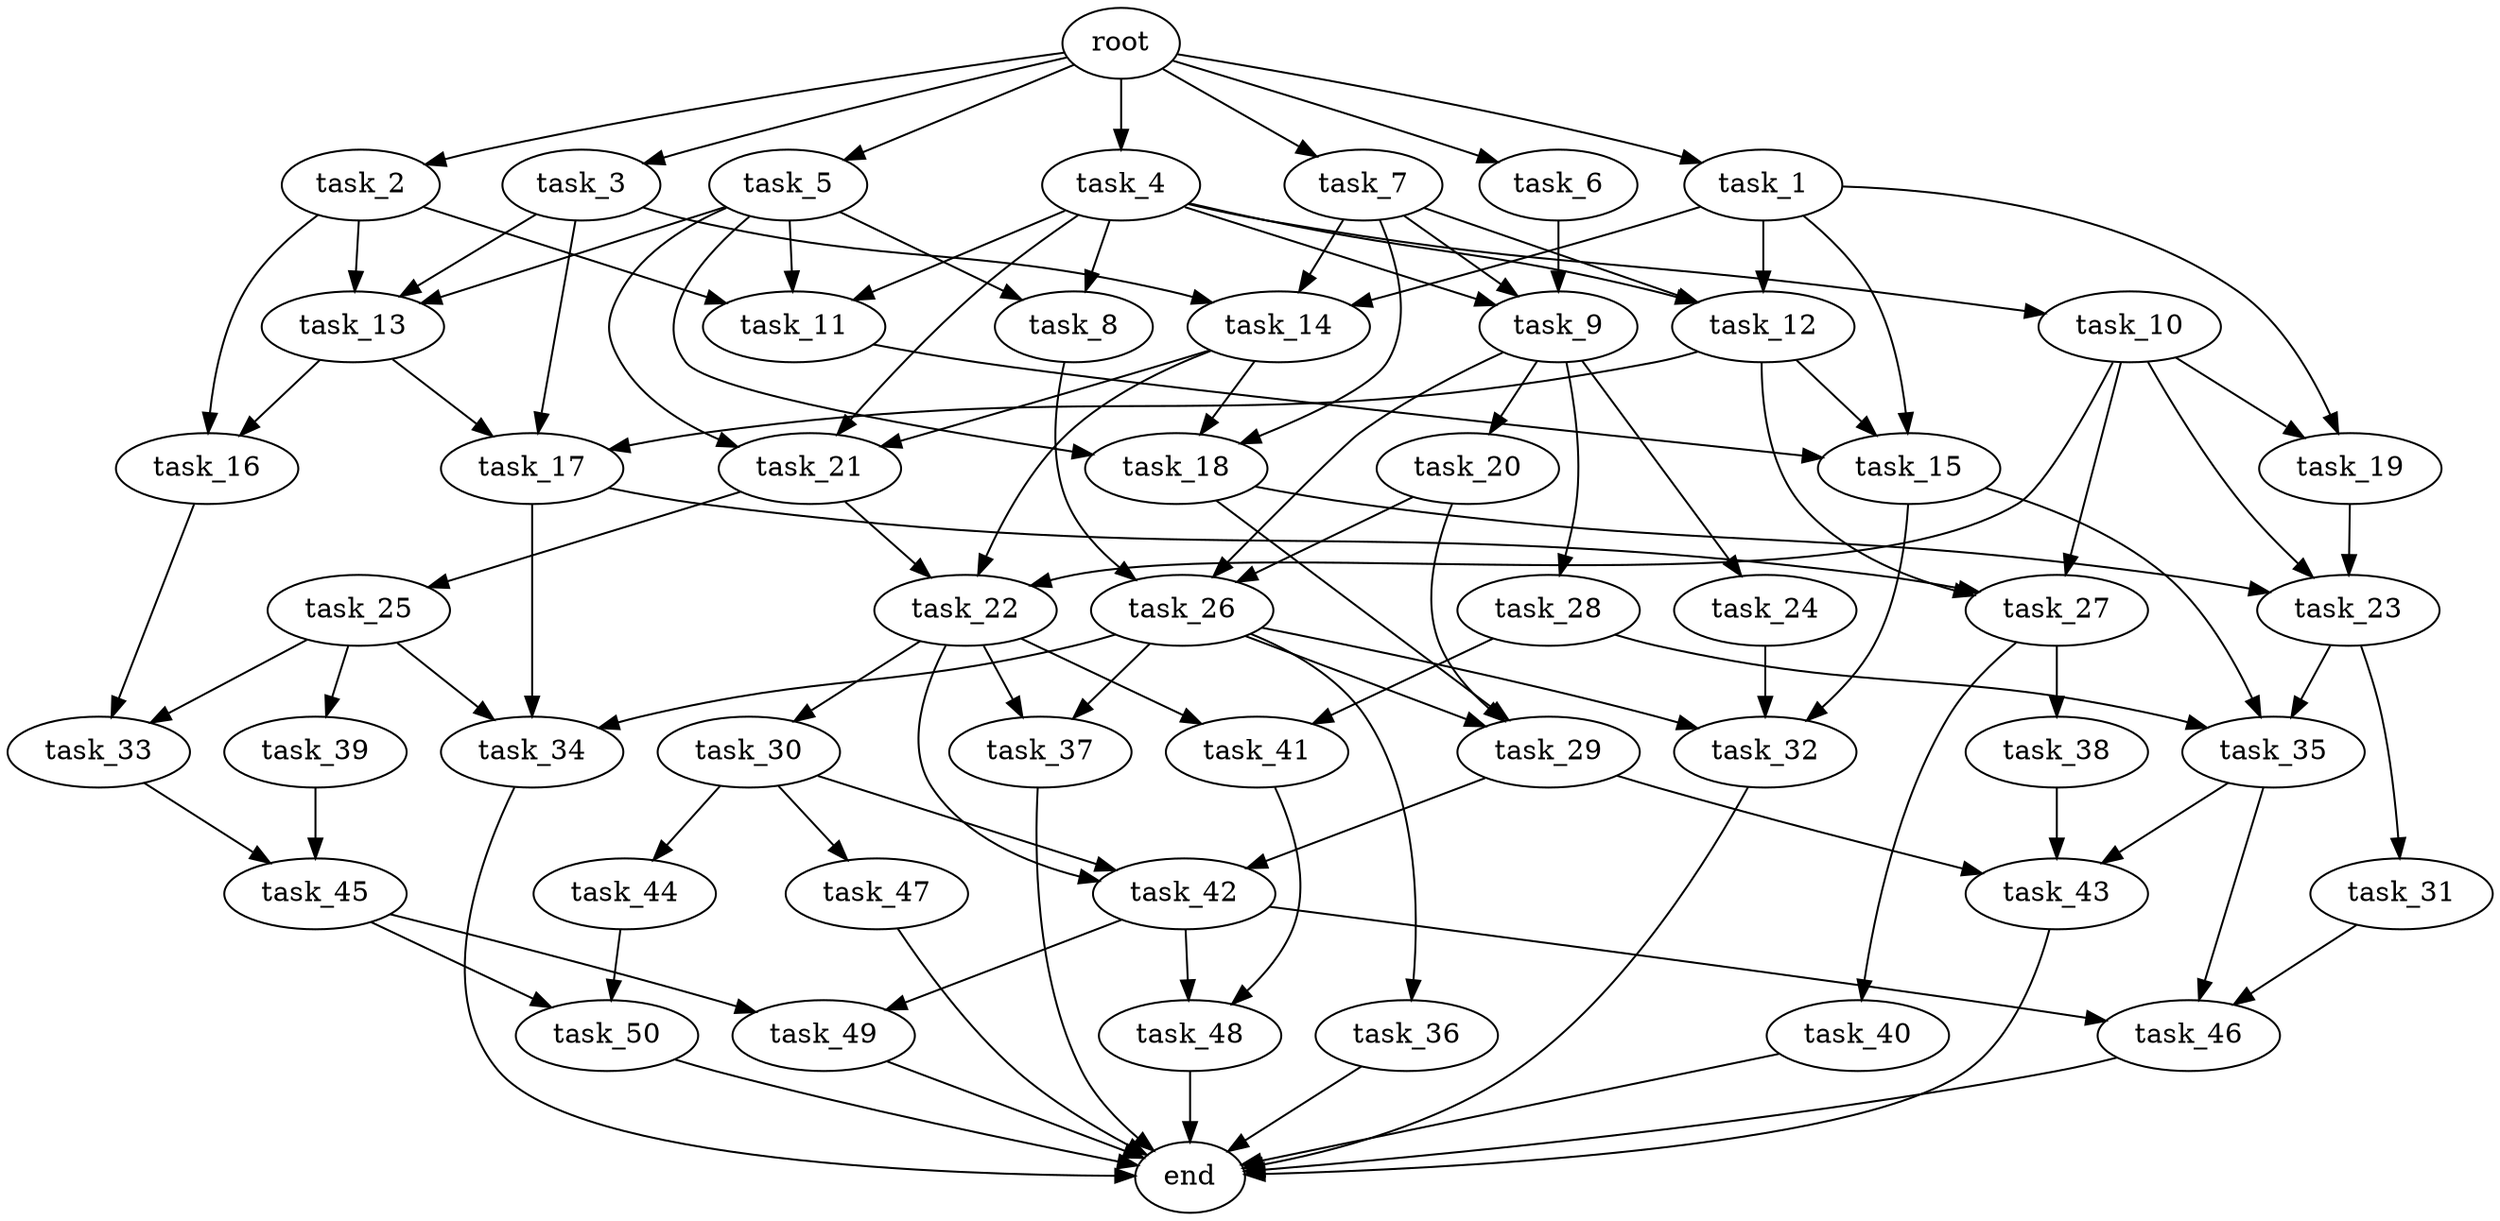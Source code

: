 digraph G {
  root [size="0.000000e+00"];
  task_1 [size="9.939420e+10"];
  task_2 [size="4.831688e+10"];
  task_3 [size="5.610820e+10"];
  task_4 [size="8.311787e+10"];
  task_5 [size="4.376878e+10"];
  task_6 [size="8.008556e+09"];
  task_7 [size="7.434053e+10"];
  task_8 [size="4.067592e+10"];
  task_9 [size="6.658715e+10"];
  task_10 [size="2.276332e+10"];
  task_11 [size="2.219420e+10"];
  task_12 [size="6.377630e+10"];
  task_13 [size="3.470240e+10"];
  task_14 [size="8.700990e+10"];
  task_15 [size="7.567700e+10"];
  task_16 [size="9.559621e+10"];
  task_17 [size="7.042625e+10"];
  task_18 [size="4.803906e+10"];
  task_19 [size="3.421889e+10"];
  task_20 [size="4.253403e+10"];
  task_21 [size="1.929585e+10"];
  task_22 [size="6.504090e+10"];
  task_23 [size="8.587925e+10"];
  task_24 [size="8.513843e+10"];
  task_25 [size="4.529708e+10"];
  task_26 [size="6.443522e+10"];
  task_27 [size="7.671267e+10"];
  task_28 [size="5.602908e+09"];
  task_29 [size="3.306586e+10"];
  task_30 [size="3.397229e+10"];
  task_31 [size="3.565172e+10"];
  task_32 [size="5.840529e+10"];
  task_33 [size="2.184022e+10"];
  task_34 [size="9.415241e+10"];
  task_35 [size="7.759715e+10"];
  task_36 [size="2.207043e+10"];
  task_37 [size="6.360648e+10"];
  task_38 [size="8.249317e+10"];
  task_39 [size="1.702983e+10"];
  task_40 [size="3.444565e+10"];
  task_41 [size="9.244753e+10"];
  task_42 [size="4.482174e+10"];
  task_43 [size="9.116086e+10"];
  task_44 [size="3.122412e+10"];
  task_45 [size="1.633007e+10"];
  task_46 [size="2.546483e+10"];
  task_47 [size="7.633259e+10"];
  task_48 [size="9.709615e+10"];
  task_49 [size="3.311343e+10"];
  task_50 [size="3.378174e+10"];
  end [size="0.000000e+00"];

  root -> task_1 [size="1.000000e-12"];
  root -> task_2 [size="1.000000e-12"];
  root -> task_3 [size="1.000000e-12"];
  root -> task_4 [size="1.000000e-12"];
  root -> task_5 [size="1.000000e-12"];
  root -> task_6 [size="1.000000e-12"];
  root -> task_7 [size="1.000000e-12"];
  task_1 -> task_12 [size="2.125877e+08"];
  task_1 -> task_14 [size="2.900330e+08"];
  task_1 -> task_15 [size="2.522567e+08"];
  task_1 -> task_19 [size="1.710945e+08"];
  task_2 -> task_11 [size="7.398068e+07"];
  task_2 -> task_13 [size="1.156747e+08"];
  task_2 -> task_16 [size="4.779810e+08"];
  task_3 -> task_13 [size="1.156747e+08"];
  task_3 -> task_14 [size="2.900330e+08"];
  task_3 -> task_17 [size="2.347542e+08"];
  task_4 -> task_8 [size="2.033796e+08"];
  task_4 -> task_9 [size="2.219572e+08"];
  task_4 -> task_10 [size="2.276332e+08"];
  task_4 -> task_11 [size="7.398068e+07"];
  task_4 -> task_12 [size="2.125877e+08"];
  task_4 -> task_21 [size="6.431951e+07"];
  task_5 -> task_8 [size="2.033796e+08"];
  task_5 -> task_11 [size="7.398068e+07"];
  task_5 -> task_13 [size="1.156747e+08"];
  task_5 -> task_18 [size="1.601302e+08"];
  task_5 -> task_21 [size="6.431951e+07"];
  task_6 -> task_9 [size="2.219572e+08"];
  task_7 -> task_9 [size="2.219572e+08"];
  task_7 -> task_12 [size="2.125877e+08"];
  task_7 -> task_14 [size="2.900330e+08"];
  task_7 -> task_18 [size="1.601302e+08"];
  task_8 -> task_26 [size="2.147841e+08"];
  task_9 -> task_20 [size="4.253403e+08"];
  task_9 -> task_24 [size="8.513843e+08"];
  task_9 -> task_26 [size="2.147841e+08"];
  task_9 -> task_28 [size="5.602908e+07"];
  task_10 -> task_19 [size="1.710945e+08"];
  task_10 -> task_22 [size="2.168030e+08"];
  task_10 -> task_23 [size="2.862642e+08"];
  task_10 -> task_27 [size="2.557089e+08"];
  task_11 -> task_15 [size="2.522567e+08"];
  task_12 -> task_15 [size="2.522567e+08"];
  task_12 -> task_17 [size="2.347542e+08"];
  task_12 -> task_27 [size="2.557089e+08"];
  task_13 -> task_16 [size="4.779810e+08"];
  task_13 -> task_17 [size="2.347542e+08"];
  task_14 -> task_18 [size="1.601302e+08"];
  task_14 -> task_21 [size="6.431951e+07"];
  task_14 -> task_22 [size="2.168030e+08"];
  task_15 -> task_32 [size="1.946843e+08"];
  task_15 -> task_35 [size="2.586572e+08"];
  task_16 -> task_33 [size="1.092011e+08"];
  task_17 -> task_27 [size="2.557089e+08"];
  task_17 -> task_34 [size="3.138414e+08"];
  task_18 -> task_23 [size="2.862642e+08"];
  task_18 -> task_29 [size="1.102195e+08"];
  task_19 -> task_23 [size="2.862642e+08"];
  task_20 -> task_26 [size="2.147841e+08"];
  task_20 -> task_29 [size="1.102195e+08"];
  task_21 -> task_22 [size="2.168030e+08"];
  task_21 -> task_25 [size="4.529708e+08"];
  task_22 -> task_30 [size="3.397229e+08"];
  task_22 -> task_37 [size="3.180324e+08"];
  task_22 -> task_41 [size="4.622377e+08"];
  task_22 -> task_42 [size="1.494058e+08"];
  task_23 -> task_31 [size="3.565172e+08"];
  task_23 -> task_35 [size="2.586572e+08"];
  task_24 -> task_32 [size="1.946843e+08"];
  task_25 -> task_33 [size="1.092011e+08"];
  task_25 -> task_34 [size="3.138414e+08"];
  task_25 -> task_39 [size="1.702983e+08"];
  task_26 -> task_29 [size="1.102195e+08"];
  task_26 -> task_32 [size="1.946843e+08"];
  task_26 -> task_34 [size="3.138414e+08"];
  task_26 -> task_36 [size="2.207043e+08"];
  task_26 -> task_37 [size="3.180324e+08"];
  task_27 -> task_38 [size="8.249317e+08"];
  task_27 -> task_40 [size="3.444565e+08"];
  task_28 -> task_35 [size="2.586572e+08"];
  task_28 -> task_41 [size="4.622377e+08"];
  task_29 -> task_42 [size="1.494058e+08"];
  task_29 -> task_43 [size="3.038695e+08"];
  task_30 -> task_42 [size="1.494058e+08"];
  task_30 -> task_44 [size="3.122412e+08"];
  task_30 -> task_47 [size="7.633259e+08"];
  task_31 -> task_46 [size="8.488276e+07"];
  task_32 -> end [size="1.000000e-12"];
  task_33 -> task_45 [size="8.165034e+07"];
  task_34 -> end [size="1.000000e-12"];
  task_35 -> task_43 [size="3.038695e+08"];
  task_35 -> task_46 [size="8.488276e+07"];
  task_36 -> end [size="1.000000e-12"];
  task_37 -> end [size="1.000000e-12"];
  task_38 -> task_43 [size="3.038695e+08"];
  task_39 -> task_45 [size="8.165034e+07"];
  task_40 -> end [size="1.000000e-12"];
  task_41 -> task_48 [size="4.854808e+08"];
  task_42 -> task_46 [size="8.488276e+07"];
  task_42 -> task_48 [size="4.854808e+08"];
  task_42 -> task_49 [size="1.655671e+08"];
  task_43 -> end [size="1.000000e-12"];
  task_44 -> task_50 [size="1.689087e+08"];
  task_45 -> task_49 [size="1.655671e+08"];
  task_45 -> task_50 [size="1.689087e+08"];
  task_46 -> end [size="1.000000e-12"];
  task_47 -> end [size="1.000000e-12"];
  task_48 -> end [size="1.000000e-12"];
  task_49 -> end [size="1.000000e-12"];
  task_50 -> end [size="1.000000e-12"];
}
